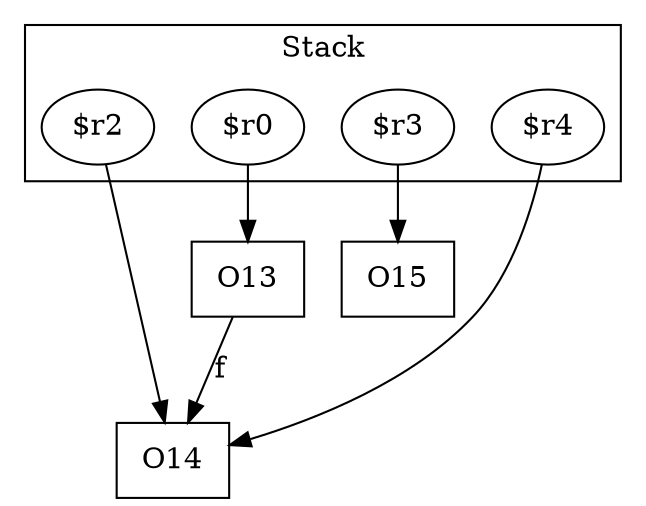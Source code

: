 digraph sample {
  rankDir="LR";
  subgraph cluster_0 {
    label="Stack"
    "$r2"; "$r0"; "$r3"; "$r4"; 
  }
  "$r2" -> { O14[shape=box]};
  "$r0" -> { O13[shape=box]};
  "$r3" -> { O15[shape=box]};
  "$r4" -> { O14[shape=box]};
  O13 -> O14[label="f", weight="0.2"]
}
